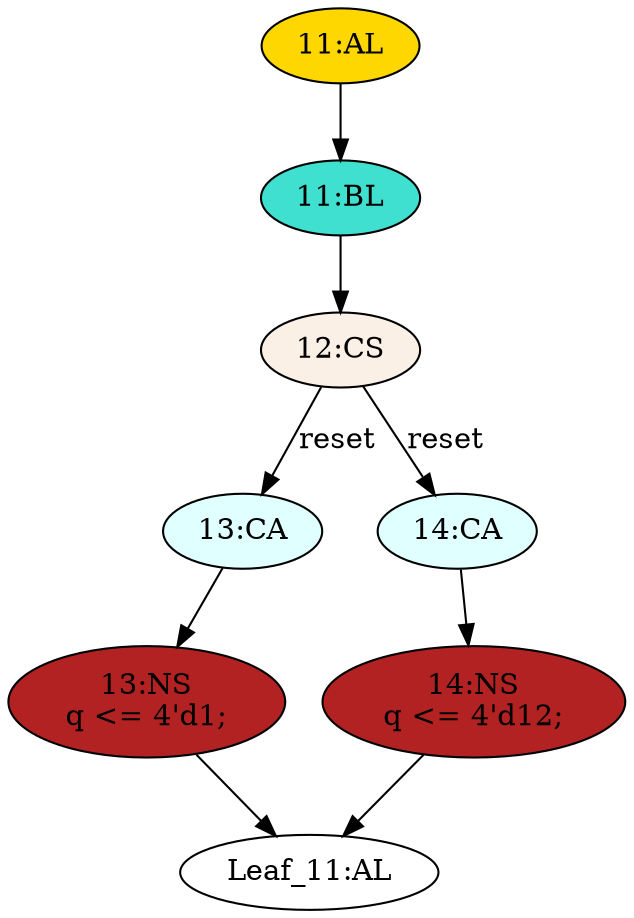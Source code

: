 strict digraph "" {
	node [label="\N"];
	"13:CA"	[ast="<pyverilog.vparser.ast.Case object at 0x7f76c4ff8d10>",
		fillcolor=lightcyan,
		label="13:CA",
		statements="[]",
		style=filled,
		typ=Case];
	"13:NS"	[ast="<pyverilog.vparser.ast.NonblockingSubstitution object at 0x7f76c4ff8e50>",
		fillcolor=firebrick,
		label="13:NS
q <= 4'd1;",
		statements="[<pyverilog.vparser.ast.NonblockingSubstitution object at 0x7f76c4ff8e50>]",
		style=filled,
		typ=NonblockingSubstitution];
	"13:CA" -> "13:NS"	[cond="[]",
		lineno=None];
	"11:AL"	[ast="<pyverilog.vparser.ast.Always object at 0x7f76c4fef390>",
		clk_sens=True,
		fillcolor=gold,
		label="11:AL",
		sens="['clk']",
		statements="[]",
		style=filled,
		typ=Always,
		use_var="['reset']"];
	"11:BL"	[ast="<pyverilog.vparser.ast.Block object at 0x7f76c4fef050>",
		fillcolor=turquoise,
		label="11:BL",
		statements="[]",
		style=filled,
		typ=Block];
	"11:AL" -> "11:BL"	[cond="[]",
		lineno=None];
	"12:CS"	[ast="<pyverilog.vparser.ast.CaseStatement object at 0x7f76c4fef090>",
		fillcolor=linen,
		label="12:CS",
		statements="[]",
		style=filled,
		typ=CaseStatement];
	"11:BL" -> "12:CS"	[cond="[]",
		lineno=None];
	"Leaf_11:AL"	[def_var="['q']",
		label="Leaf_11:AL"];
	"14:CA"	[ast="<pyverilog.vparser.ast.Case object at 0x7f76c4fef150>",
		fillcolor=lightcyan,
		label="14:CA",
		statements="[]",
		style=filled,
		typ=Case];
	"14:NS"	[ast="<pyverilog.vparser.ast.NonblockingSubstitution object at 0x7f76c4fef1d0>",
		fillcolor=firebrick,
		label="14:NS
q <= 4'd12;",
		statements="[<pyverilog.vparser.ast.NonblockingSubstitution object at 0x7f76c4fef1d0>]",
		style=filled,
		typ=NonblockingSubstitution];
	"14:CA" -> "14:NS"	[cond="[]",
		lineno=None];
	"12:CS" -> "13:CA"	[cond="['reset']",
		label=reset,
		lineno=12];
	"12:CS" -> "14:CA"	[cond="['reset']",
		label=reset,
		lineno=12];
	"13:NS" -> "Leaf_11:AL"	[cond="[]",
		lineno=None];
	"14:NS" -> "Leaf_11:AL"	[cond="[]",
		lineno=None];
}
